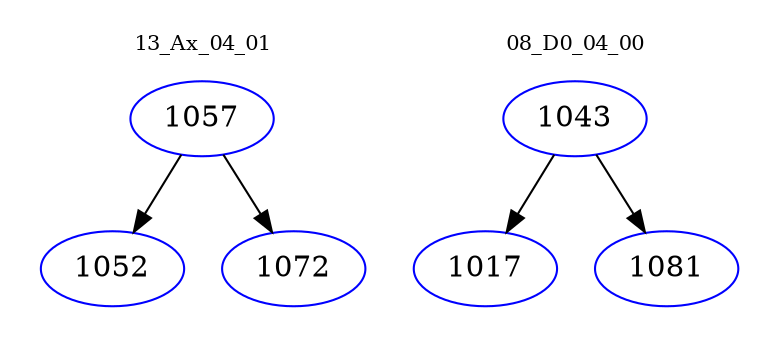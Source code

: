 digraph{
subgraph cluster_0 {
color = white
label = "13_Ax_04_01";
fontsize=10;
T0_1057 [label="1057", color="blue"]
T0_1057 -> T0_1052 [color="black"]
T0_1052 [label="1052", color="blue"]
T0_1057 -> T0_1072 [color="black"]
T0_1072 [label="1072", color="blue"]
}
subgraph cluster_1 {
color = white
label = "08_D0_04_00";
fontsize=10;
T1_1043 [label="1043", color="blue"]
T1_1043 -> T1_1017 [color="black"]
T1_1017 [label="1017", color="blue"]
T1_1043 -> T1_1081 [color="black"]
T1_1081 [label="1081", color="blue"]
}
}
